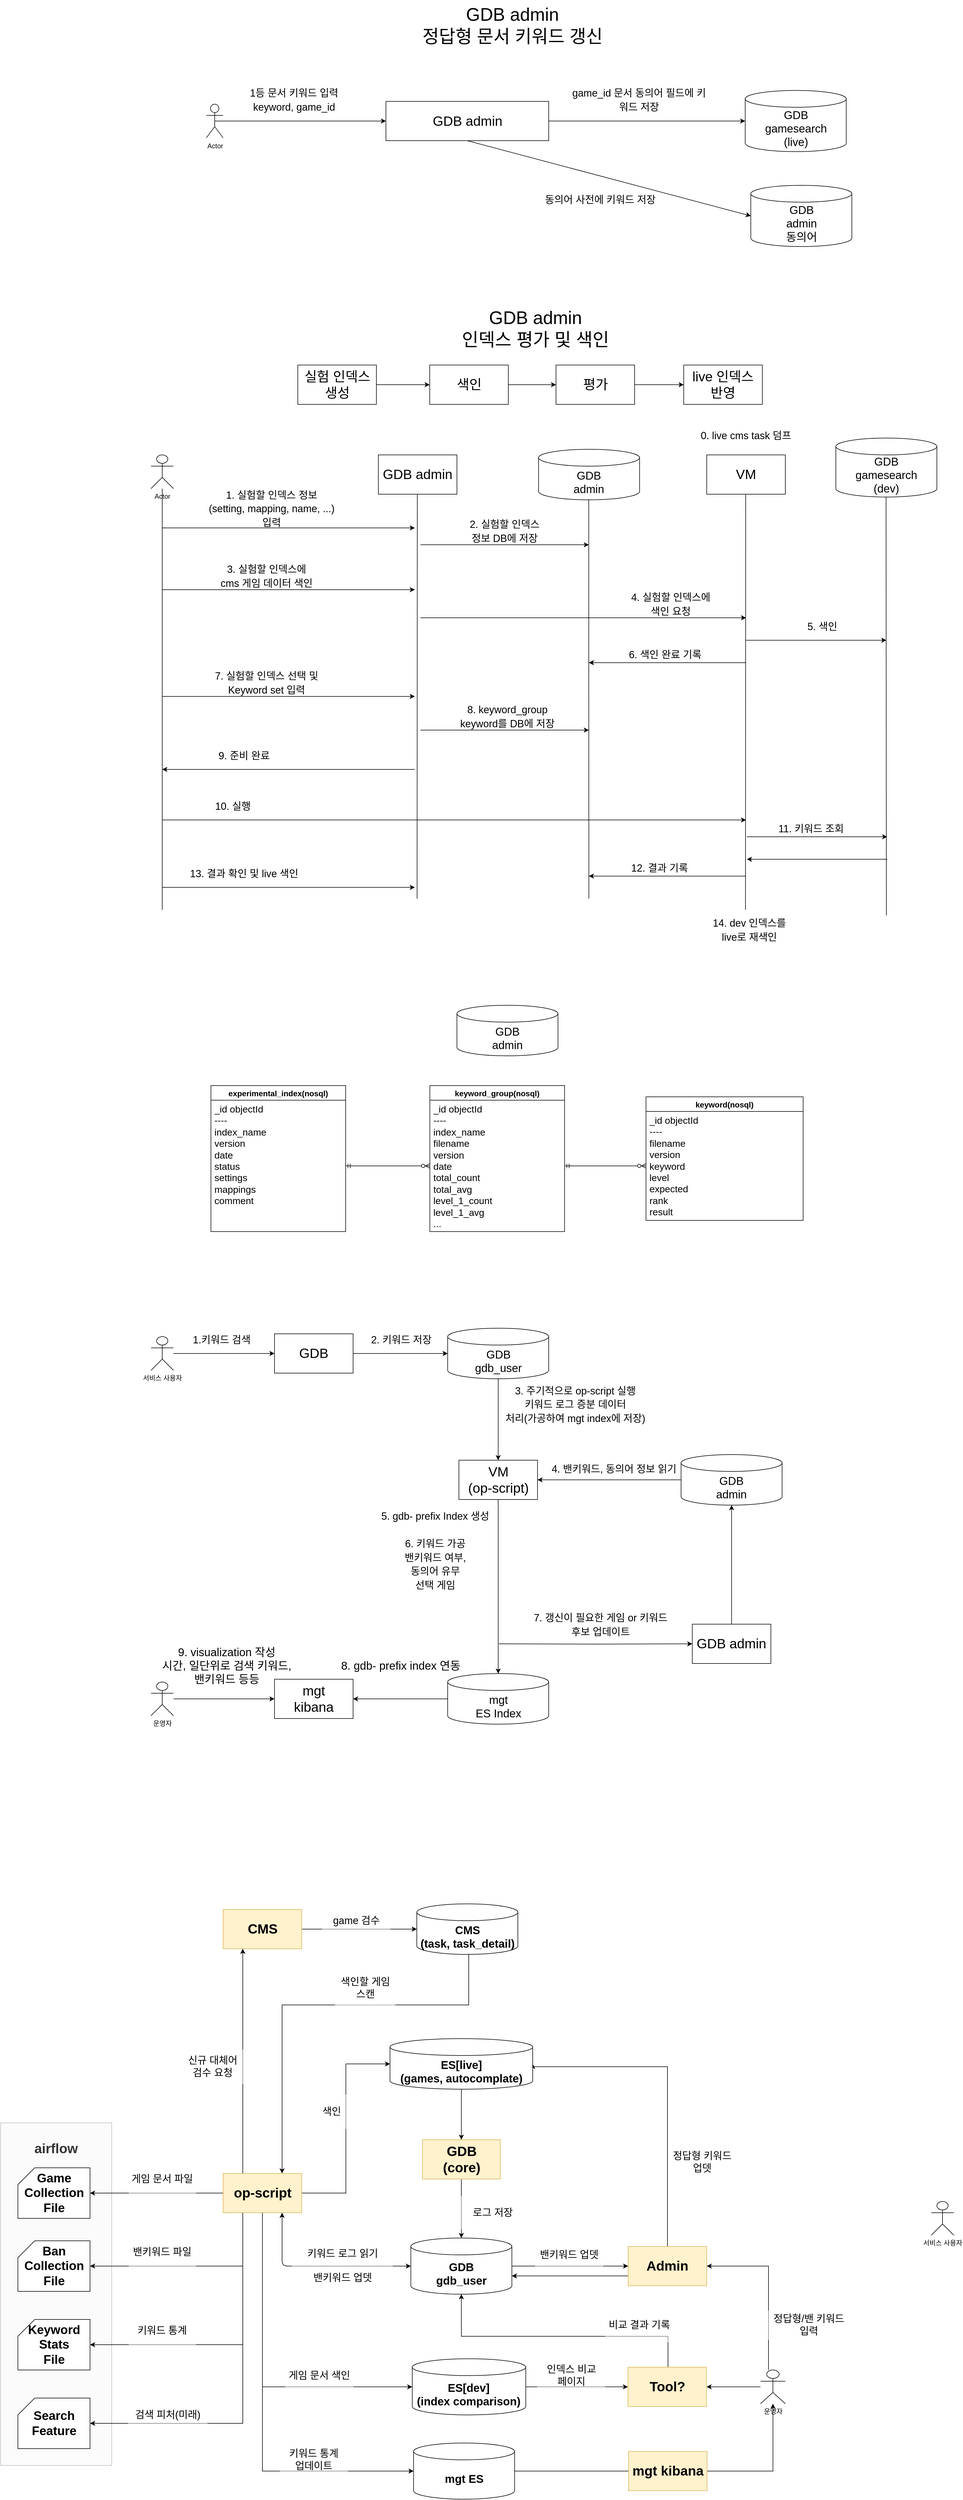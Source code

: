 <mxfile version="21.2.9" type="github">
  <diagram name="페이지-1" id="wMU4Spr5B8NG2VynbrcT">
    <mxGraphModel dx="7838" dy="-63" grid="1" gridSize="10" guides="1" tooltips="1" connect="1" arrows="1" fold="1" page="1" pageScale="1" pageWidth="827" pageHeight="1169" math="0" shadow="0">
      <root>
        <mxCell id="0" />
        <mxCell id="1" parent="0" />
        <mxCell id="NhqdgFwvO9RX2dPejDJj-90" value="airflow&lt;br&gt;&lt;br&gt;&lt;br&gt;&lt;br&gt;&lt;br&gt;&lt;br&gt;&lt;br&gt;&lt;br&gt;&lt;br&gt;&lt;br&gt;&lt;br&gt;&lt;br&gt;&lt;br&gt;&lt;br&gt;&lt;br&gt;&lt;br&gt;&lt;br&gt;&lt;br&gt;&lt;br&gt;" style="rounded=0;whiteSpace=wrap;html=1;fontSize=24;fillColor=#f5f5f5;strokeColor=#666666;fontStyle=1;fontColor=#333333;opacity=40;" vertex="1" parent="1">
          <mxGeometry x="-5087.88" y="4980" width="197.88" height="610" as="geometry" />
        </mxCell>
        <mxCell id="kOj9zgRLDcuydEbsRaON-1" value="&lt;span style=&quot;font-size: 32px;&quot;&gt;GDB admin&lt;br&gt;정답형 문서 키워드 갱신&lt;br&gt;&lt;/span&gt;" style="text;html=1;strokeColor=none;fillColor=none;align=center;verticalAlign=middle;whiteSpace=wrap;rounded=0;" parent="1" vertex="1">
          <mxGeometry x="-4431.5" y="1200" width="510" height="90" as="geometry" />
        </mxCell>
        <mxCell id="kOj9zgRLDcuydEbsRaON-2" value="keyword_group(nosql)" style="swimlane;fontStyle=1;childLayout=stackLayout;horizontal=1;startSize=26;horizontalStack=0;resizeParent=1;resizeParentMax=0;resizeLast=0;collapsible=1;marginBottom=0;align=center;fontSize=14;" parent="1" vertex="1">
          <mxGeometry x="-4323.25" y="3133" width="240" height="260" as="geometry" />
        </mxCell>
        <mxCell id="kOj9zgRLDcuydEbsRaON-3" value="&lt;div&gt;_id objectId&lt;/div&gt;&lt;div&gt;----&lt;/div&gt;&lt;div&gt;index_name&lt;/div&gt;&lt;div&gt;filename&lt;/div&gt;&lt;div&gt;version&lt;/div&gt;&lt;div&gt;date&lt;/div&gt;&lt;div&gt;total_count&lt;/div&gt;&lt;div&gt;total_avg&lt;/div&gt;&lt;div&gt;level_1_count&lt;/div&gt;&lt;div&gt;&lt;span style=&quot;background-color: initial;&quot;&gt;level_1_avg&lt;/span&gt;&lt;/div&gt;&lt;div&gt;&lt;span style=&quot;background-color: initial;&quot;&gt;...&lt;/span&gt;&lt;/div&gt;" style="text;strokeColor=none;fillColor=none;spacingLeft=4;spacingRight=4;overflow=hidden;rotatable=0;points=[[0,0.5],[1,0.5]];portConstraint=eastwest;fontSize=17;whiteSpace=wrap;html=1;verticalAlign=top;spacingTop=0;horizontal=1;" parent="kOj9zgRLDcuydEbsRaON-2" vertex="1">
          <mxGeometry y="26" width="240" height="234" as="geometry" />
        </mxCell>
        <mxCell id="kOj9zgRLDcuydEbsRaON-4" value="keyword(nosql)" style="swimlane;fontStyle=1;childLayout=stackLayout;horizontal=1;startSize=26;horizontalStack=0;resizeParent=1;resizeParentMax=0;resizeLast=0;collapsible=1;marginBottom=0;align=center;fontSize=14;" parent="1" vertex="1">
          <mxGeometry x="-3938.25" y="3153" width="280" height="220" as="geometry" />
        </mxCell>
        <mxCell id="kOj9zgRLDcuydEbsRaON-5" value="_id objectId&lt;br&gt;----&lt;br&gt;filename&lt;br&gt;version&lt;br&gt;keyword&lt;br&gt;level&lt;br&gt;expected&lt;br&gt;rank&lt;br&gt;result" style="text;strokeColor=none;fillColor=none;spacingLeft=4;spacingRight=4;overflow=hidden;rotatable=0;points=[[0,0.5],[1,0.5]];portConstraint=eastwest;fontSize=17;whiteSpace=wrap;html=1;verticalAlign=top;spacingTop=0;horizontal=1;" parent="kOj9zgRLDcuydEbsRaON-4" vertex="1">
          <mxGeometry y="26" width="280" height="194" as="geometry" />
        </mxCell>
        <mxCell id="kOj9zgRLDcuydEbsRaON-16" value="Actor" style="shape=umlActor;verticalLabelPosition=bottom;verticalAlign=top;html=1;outlineConnect=0;" parent="1" vertex="1">
          <mxGeometry x="-4721.5" y="1385.5" width="30" height="60" as="geometry" />
        </mxCell>
        <mxCell id="kOj9zgRLDcuydEbsRaON-17" value="GDB admin" style="rounded=0;whiteSpace=wrap;html=1;fontSize=24;" parent="1" vertex="1">
          <mxGeometry x="-4401.5" y="1380.5" width="290" height="70" as="geometry" />
        </mxCell>
        <mxCell id="kOj9zgRLDcuydEbsRaON-18" value="" style="endArrow=classic;html=1;rounded=0;exitX=0.5;exitY=0.5;exitDx=0;exitDy=0;exitPerimeter=0;entryX=0;entryY=0.5;entryDx=0;entryDy=0;" parent="1" source="kOj9zgRLDcuydEbsRaON-16" target="kOj9zgRLDcuydEbsRaON-17" edge="1">
          <mxGeometry width="50" height="50" relative="1" as="geometry">
            <mxPoint x="-4101.5" y="1621.5" as="sourcePoint" />
            <mxPoint x="-4051.5" y="1571.5" as="targetPoint" />
          </mxGeometry>
        </mxCell>
        <mxCell id="kOj9zgRLDcuydEbsRaON-19" value="&lt;font style=&quot;font-size: 18px;&quot;&gt;1등 문서 키워드 입력&lt;br&gt;keyword, game_id&lt;/font&gt;" style="text;html=1;strokeColor=none;fillColor=none;align=center;verticalAlign=middle;whiteSpace=wrap;rounded=0;fontSize=20;" parent="1" vertex="1">
          <mxGeometry x="-4681.5" y="1331.5" width="231.5" height="90" as="geometry" />
        </mxCell>
        <mxCell id="kOj9zgRLDcuydEbsRaON-20" value="GDB&lt;br style=&quot;font-size: 20px;&quot;&gt;gamesearch&lt;br&gt;(live)" style="shape=cylinder3;whiteSpace=wrap;html=1;boundedLbl=1;backgroundOutline=1;size=15;fontSize=20;" parent="1" vertex="1">
          <mxGeometry x="-3761.5" y="1361" width="180" height="109" as="geometry" />
        </mxCell>
        <mxCell id="kOj9zgRLDcuydEbsRaON-21" value="GDB admin" style="rounded=0;whiteSpace=wrap;html=1;fontSize=24;" parent="1" vertex="1">
          <mxGeometry x="-4415" y="2010" width="140" height="70" as="geometry" />
        </mxCell>
        <mxCell id="kOj9zgRLDcuydEbsRaON-22" value="" style="endArrow=classic;html=1;rounded=0;exitX=1;exitY=0.5;exitDx=0;exitDy=0;entryX=0;entryY=0.5;entryDx=0;entryDy=0;entryPerimeter=0;" parent="1" source="kOj9zgRLDcuydEbsRaON-17" target="kOj9zgRLDcuydEbsRaON-20" edge="1">
          <mxGeometry width="50" height="50" relative="1" as="geometry">
            <mxPoint x="-4121.5" y="1441.5" as="sourcePoint" />
            <mxPoint x="-4051.5" y="1571.5" as="targetPoint" />
          </mxGeometry>
        </mxCell>
        <mxCell id="kOj9zgRLDcuydEbsRaON-23" value="&lt;span style=&quot;font-size: 18px;&quot;&gt;game_id 문서 동의어 필드에 키워드 저장&lt;br&gt;&lt;/span&gt;" style="text;html=1;strokeColor=none;fillColor=none;align=center;verticalAlign=middle;whiteSpace=wrap;rounded=0;fontSize=20;" parent="1" vertex="1">
          <mxGeometry x="-4070.75" y="1321.5" width="240.75" height="110" as="geometry" />
        </mxCell>
        <mxCell id="kOj9zgRLDcuydEbsRaON-24" value="" style="edgeStyle=entityRelationEdgeStyle;fontSize=12;html=1;endArrow=ERzeroToMany;startArrow=ERmandOne;rounded=0;exitX=1;exitY=0.5;exitDx=0;exitDy=0;" parent="1" source="kOj9zgRLDcuydEbsRaON-3" target="kOj9zgRLDcuydEbsRaON-5" edge="1">
          <mxGeometry width="100" height="100" relative="1" as="geometry">
            <mxPoint x="-4253.25" y="3303" as="sourcePoint" />
            <mxPoint x="-4153.25" y="3203" as="targetPoint" />
          </mxGeometry>
        </mxCell>
        <mxCell id="kOj9zgRLDcuydEbsRaON-25" value="Actor" style="shape=umlActor;verticalLabelPosition=bottom;verticalAlign=top;html=1;outlineConnect=0;" parent="1" vertex="1">
          <mxGeometry x="-4820" y="2010" width="40" height="60" as="geometry" />
        </mxCell>
        <mxCell id="kOj9zgRLDcuydEbsRaON-26" value="experimental_index(nosql)" style="swimlane;fontStyle=1;childLayout=stackLayout;horizontal=1;startSize=26;horizontalStack=0;resizeParent=1;resizeParentMax=0;resizeLast=0;collapsible=1;marginBottom=0;align=center;fontSize=14;" parent="1" vertex="1">
          <mxGeometry x="-4713.25" y="3133" width="240" height="260" as="geometry" />
        </mxCell>
        <mxCell id="kOj9zgRLDcuydEbsRaON-27" value="&lt;div&gt;_id objectId&lt;/div&gt;&lt;div&gt;----&lt;/div&gt;&lt;div&gt;index_name&lt;/div&gt;&lt;div&gt;version&lt;/div&gt;&lt;div&gt;date&lt;/div&gt;&lt;div&gt;status&lt;/div&gt;&lt;div&gt;settings&lt;/div&gt;&lt;div&gt;mappings&lt;/div&gt;&lt;div&gt;comment&lt;/div&gt;" style="text;strokeColor=none;fillColor=none;spacingLeft=4;spacingRight=4;overflow=hidden;rotatable=0;points=[[0,0.5],[1,0.5]];portConstraint=eastwest;fontSize=17;whiteSpace=wrap;html=1;verticalAlign=top;spacingTop=0;horizontal=1;" parent="kOj9zgRLDcuydEbsRaON-26" vertex="1">
          <mxGeometry y="26" width="240" height="234" as="geometry" />
        </mxCell>
        <mxCell id="kOj9zgRLDcuydEbsRaON-28" value="" style="edgeStyle=entityRelationEdgeStyle;fontSize=12;html=1;endArrow=ERzeroToMany;startArrow=ERmandOne;rounded=0;entryX=0;entryY=0.5;entryDx=0;entryDy=0;" parent="1" source="kOj9zgRLDcuydEbsRaON-27" target="kOj9zgRLDcuydEbsRaON-3" edge="1">
          <mxGeometry width="100" height="100" relative="1" as="geometry">
            <mxPoint x="-4073.25" y="3286" as="sourcePoint" />
            <mxPoint x="-3928.25" y="3286" as="targetPoint" />
          </mxGeometry>
        </mxCell>
        <mxCell id="kOj9zgRLDcuydEbsRaON-29" value="GDB&lt;br style=&quot;font-size: 20px;&quot;&gt;admin" style="shape=cylinder3;whiteSpace=wrap;html=1;boundedLbl=1;backgroundOutline=1;size=15;fontSize=20;" parent="1" vertex="1">
          <mxGeometry x="-4129.63" y="2000" width="180" height="90" as="geometry" />
        </mxCell>
        <mxCell id="kOj9zgRLDcuydEbsRaON-30" value="" style="endArrow=none;html=1;rounded=0;" parent="1" target="kOj9zgRLDcuydEbsRaON-25" edge="1">
          <mxGeometry width="50" height="50" relative="1" as="geometry">
            <mxPoint x="-4800" y="2820" as="sourcePoint" />
            <mxPoint x="-4670" y="2270" as="targetPoint" />
          </mxGeometry>
        </mxCell>
        <mxCell id="kOj9zgRLDcuydEbsRaON-31" value="" style="endArrow=none;html=1;rounded=0;" parent="1" edge="1">
          <mxGeometry width="50" height="50" relative="1" as="geometry">
            <mxPoint x="-4346" y="2800" as="sourcePoint" />
            <mxPoint x="-4345.59" y="2080" as="targetPoint" />
          </mxGeometry>
        </mxCell>
        <mxCell id="kOj9zgRLDcuydEbsRaON-32" value="" style="endArrow=classic;html=1;rounded=0;" parent="1" edge="1">
          <mxGeometry width="50" height="50" relative="1" as="geometry">
            <mxPoint x="-4800" y="2140" as="sourcePoint" />
            <mxPoint x="-4350" y="2140" as="targetPoint" />
          </mxGeometry>
        </mxCell>
        <mxCell id="kOj9zgRLDcuydEbsRaON-33" value="&lt;span style=&quot;font-size: 18px;&quot;&gt;1. 실험할 인덱스 정보&lt;br&gt;(setting, mapping, name, ...)&lt;br&gt;입력&lt;br&gt;&lt;/span&gt;" style="text;html=1;strokeColor=none;fillColor=none;align=center;verticalAlign=middle;whiteSpace=wrap;rounded=0;fontSize=20;" parent="1" vertex="1">
          <mxGeometry x="-4721.5" y="2060" width="231.5" height="90" as="geometry" />
        </mxCell>
        <mxCell id="kOj9zgRLDcuydEbsRaON-34" value="" style="endArrow=classic;html=1;rounded=0;" parent="1" edge="1">
          <mxGeometry width="50" height="50" relative="1" as="geometry">
            <mxPoint x="-4340" y="2170" as="sourcePoint" />
            <mxPoint x="-4040" y="2170" as="targetPoint" />
          </mxGeometry>
        </mxCell>
        <mxCell id="kOj9zgRLDcuydEbsRaON-35" value="" style="endArrow=none;html=1;rounded=0;" parent="1" edge="1">
          <mxGeometry width="50" height="50" relative="1" as="geometry">
            <mxPoint x="-4040" y="2800" as="sourcePoint" />
            <mxPoint x="-4040.22" y="2090" as="targetPoint" />
          </mxGeometry>
        </mxCell>
        <mxCell id="kOj9zgRLDcuydEbsRaON-36" value="&lt;span style=&quot;font-size: 18px;&quot;&gt;2. 실험할 인덱스&lt;br&gt;정보 DB에 저장&lt;/span&gt;" style="text;html=1;strokeColor=none;fillColor=none;align=center;verticalAlign=middle;whiteSpace=wrap;rounded=0;fontSize=20;" parent="1" vertex="1">
          <mxGeometry x="-4305.75" y="2100" width="231.5" height="90" as="geometry" />
        </mxCell>
        <mxCell id="kOj9zgRLDcuydEbsRaON-37" value="" style="endArrow=classic;html=1;rounded=0;" parent="1" edge="1">
          <mxGeometry width="50" height="50" relative="1" as="geometry">
            <mxPoint x="-4800" y="2250" as="sourcePoint" />
            <mxPoint x="-4350" y="2250" as="targetPoint" />
          </mxGeometry>
        </mxCell>
        <mxCell id="kOj9zgRLDcuydEbsRaON-38" value="&lt;span style=&quot;font-size: 18px;&quot;&gt;3. 실험할 인덱스에 &lt;br&gt;cms 게임 데이터 색인&lt;br&gt;&lt;/span&gt;" style="text;html=1;strokeColor=none;fillColor=none;align=center;verticalAlign=middle;whiteSpace=wrap;rounded=0;fontSize=20;" parent="1" vertex="1">
          <mxGeometry x="-4730" y="2180" width="231.5" height="90" as="geometry" />
        </mxCell>
        <mxCell id="kOj9zgRLDcuydEbsRaON-39" value="" style="endArrow=classic;html=1;rounded=0;" parent="1" edge="1">
          <mxGeometry width="50" height="50" relative="1" as="geometry">
            <mxPoint x="-4340" y="2300" as="sourcePoint" />
            <mxPoint x="-3760" y="2300" as="targetPoint" />
          </mxGeometry>
        </mxCell>
        <mxCell id="kOj9zgRLDcuydEbsRaON-41" value="VM" style="rounded=0;whiteSpace=wrap;html=1;fontSize=24;" parent="1" vertex="1">
          <mxGeometry x="-3830" y="2010" width="140" height="70" as="geometry" />
        </mxCell>
        <mxCell id="kOj9zgRLDcuydEbsRaON-42" value="" style="endArrow=none;html=1;rounded=0;" parent="1" edge="1">
          <mxGeometry width="50" height="50" relative="1" as="geometry">
            <mxPoint x="-3761" y="2820" as="sourcePoint" />
            <mxPoint x="-3760.59" y="2080" as="targetPoint" />
          </mxGeometry>
        </mxCell>
        <mxCell id="kOj9zgRLDcuydEbsRaON-43" value="&lt;span style=&quot;font-size: 18px;&quot;&gt;4. 실험할 인덱스에 &lt;br&gt;색인 요청&lt;/span&gt;" style="text;html=1;strokeColor=none;fillColor=none;align=center;verticalAlign=middle;whiteSpace=wrap;rounded=0;fontSize=20;" parent="1" vertex="1">
          <mxGeometry x="-4010" y="2230" width="231.5" height="90" as="geometry" />
        </mxCell>
        <mxCell id="kOj9zgRLDcuydEbsRaON-44" value="" style="endArrow=classic;html=1;rounded=0;" parent="1" edge="1">
          <mxGeometry width="50" height="50" relative="1" as="geometry">
            <mxPoint x="-3760" y="2380" as="sourcePoint" />
            <mxPoint x="-4040" y="2380" as="targetPoint" />
          </mxGeometry>
        </mxCell>
        <mxCell id="kOj9zgRLDcuydEbsRaON-45" value="GDB&lt;br&gt;gamesearch&lt;br&gt;(dev)" style="shape=cylinder3;whiteSpace=wrap;html=1;boundedLbl=1;backgroundOutline=1;size=15;fontSize=20;" parent="1" vertex="1">
          <mxGeometry x="-3600" y="1980" width="180" height="105" as="geometry" />
        </mxCell>
        <mxCell id="kOj9zgRLDcuydEbsRaON-46" value="" style="endArrow=classic;html=1;rounded=0;" parent="1" edge="1">
          <mxGeometry width="50" height="50" relative="1" as="geometry">
            <mxPoint x="-3760" y="2340" as="sourcePoint" />
            <mxPoint x="-3510" y="2340" as="targetPoint" />
          </mxGeometry>
        </mxCell>
        <mxCell id="kOj9zgRLDcuydEbsRaON-47" value="" style="endArrow=none;html=1;rounded=0;" parent="1" edge="1">
          <mxGeometry width="50" height="50" relative="1" as="geometry">
            <mxPoint x="-3510" y="2830" as="sourcePoint" />
            <mxPoint x="-3510.59" y="2085" as="targetPoint" />
          </mxGeometry>
        </mxCell>
        <mxCell id="kOj9zgRLDcuydEbsRaON-48" value="&lt;span style=&quot;font-size: 18px;&quot;&gt;5. 색인&lt;/span&gt;" style="text;html=1;strokeColor=none;fillColor=none;align=center;verticalAlign=middle;whiteSpace=wrap;rounded=0;fontSize=20;" parent="1" vertex="1">
          <mxGeometry x="-3740" y="2270" width="231.5" height="90" as="geometry" />
        </mxCell>
        <mxCell id="kOj9zgRLDcuydEbsRaON-49" value="&lt;span style=&quot;font-size: 18px;&quot;&gt;6. 색인 완료 기록&lt;/span&gt;" style="text;html=1;strokeColor=none;fillColor=none;align=center;verticalAlign=middle;whiteSpace=wrap;rounded=0;fontSize=20;" parent="1" vertex="1">
          <mxGeometry x="-4020" y="2320" width="231.5" height="90" as="geometry" />
        </mxCell>
        <mxCell id="kOj9zgRLDcuydEbsRaON-50" value="" style="endArrow=classic;html=1;rounded=0;" parent="1" edge="1">
          <mxGeometry width="50" height="50" relative="1" as="geometry">
            <mxPoint x="-4800" y="2440" as="sourcePoint" />
            <mxPoint x="-4350" y="2440" as="targetPoint" />
          </mxGeometry>
        </mxCell>
        <mxCell id="kOj9zgRLDcuydEbsRaON-51" value="&lt;span style=&quot;font-size: 18px;&quot;&gt;7. 실험할 인덱스 선택 및 Keyword set 입력&lt;br&gt;&lt;/span&gt;" style="text;html=1;strokeColor=none;fillColor=none;align=center;verticalAlign=middle;whiteSpace=wrap;rounded=0;fontSize=20;" parent="1" vertex="1">
          <mxGeometry x="-4730" y="2370" width="231.5" height="90" as="geometry" />
        </mxCell>
        <mxCell id="kOj9zgRLDcuydEbsRaON-52" value="" style="endArrow=classic;html=1;rounded=0;" parent="1" edge="1">
          <mxGeometry width="50" height="50" relative="1" as="geometry">
            <mxPoint x="-4340" y="2500" as="sourcePoint" />
            <mxPoint x="-4040" y="2500" as="targetPoint" />
          </mxGeometry>
        </mxCell>
        <mxCell id="kOj9zgRLDcuydEbsRaON-53" value="&lt;span style=&quot;font-size: 18px;&quot;&gt;8. keyword_group&lt;br&gt;keyword를 DB에 저장&lt;br&gt;&lt;/span&gt;" style="text;html=1;strokeColor=none;fillColor=none;align=center;verticalAlign=middle;whiteSpace=wrap;rounded=0;fontSize=20;" parent="1" vertex="1">
          <mxGeometry x="-4301.5" y="2430" width="231.5" height="90" as="geometry" />
        </mxCell>
        <mxCell id="kOj9zgRLDcuydEbsRaON-54" value="" style="endArrow=classic;html=1;rounded=0;" parent="1" edge="1">
          <mxGeometry width="50" height="50" relative="1" as="geometry">
            <mxPoint x="-4350" y="2570" as="sourcePoint" />
            <mxPoint x="-4800" y="2570" as="targetPoint" />
          </mxGeometry>
        </mxCell>
        <mxCell id="kOj9zgRLDcuydEbsRaON-55" value="&lt;span style=&quot;font-size: 18px;&quot;&gt;9. 준비 완료&lt;br&gt;&lt;/span&gt;" style="text;html=1;strokeColor=none;fillColor=none;align=center;verticalAlign=middle;whiteSpace=wrap;rounded=0;fontSize=20;" parent="1" vertex="1">
          <mxGeometry x="-4770" y="2500" width="231.5" height="90" as="geometry" />
        </mxCell>
        <mxCell id="kOj9zgRLDcuydEbsRaON-56" value="" style="endArrow=classic;html=1;rounded=0;" parent="1" edge="1">
          <mxGeometry width="50" height="50" relative="1" as="geometry">
            <mxPoint x="-4800" y="2660" as="sourcePoint" />
            <mxPoint x="-3760" y="2660" as="targetPoint" />
          </mxGeometry>
        </mxCell>
        <mxCell id="kOj9zgRLDcuydEbsRaON-57" value="&lt;span style=&quot;font-size: 18px;&quot;&gt;10. 실행&lt;br&gt;&lt;/span&gt;" style="text;html=1;strokeColor=none;fillColor=none;align=center;verticalAlign=middle;whiteSpace=wrap;rounded=0;fontSize=20;" parent="1" vertex="1">
          <mxGeometry x="-4790" y="2590" width="231.5" height="90" as="geometry" />
        </mxCell>
        <mxCell id="kOj9zgRLDcuydEbsRaON-58" value="" style="endArrow=classic;html=1;rounded=0;" parent="1" edge="1">
          <mxGeometry width="50" height="50" relative="1" as="geometry">
            <mxPoint x="-3758.5" y="2690" as="sourcePoint" />
            <mxPoint x="-3508.5" y="2690" as="targetPoint" />
          </mxGeometry>
        </mxCell>
        <mxCell id="kOj9zgRLDcuydEbsRaON-59" value="" style="endArrow=classic;html=1;rounded=0;" parent="1" edge="1">
          <mxGeometry width="50" height="50" relative="1" as="geometry">
            <mxPoint x="-3508.5" y="2730" as="sourcePoint" />
            <mxPoint x="-3758.5" y="2730" as="targetPoint" />
          </mxGeometry>
        </mxCell>
        <mxCell id="kOj9zgRLDcuydEbsRaON-60" value="" style="endArrow=classic;html=1;rounded=0;" parent="1" edge="1">
          <mxGeometry width="50" height="50" relative="1" as="geometry">
            <mxPoint x="-3760" y="2760" as="sourcePoint" />
            <mxPoint x="-4040" y="2760" as="targetPoint" />
          </mxGeometry>
        </mxCell>
        <mxCell id="kOj9zgRLDcuydEbsRaON-61" value="&lt;span style=&quot;font-size: 18px;&quot;&gt;12. 결과 기록&lt;/span&gt;" style="text;html=1;strokeColor=none;fillColor=none;align=center;verticalAlign=middle;whiteSpace=wrap;rounded=0;fontSize=20;" parent="1" vertex="1">
          <mxGeometry x="-4030" y="2700" width="231.5" height="90" as="geometry" />
        </mxCell>
        <mxCell id="kOj9zgRLDcuydEbsRaON-62" value="&lt;span style=&quot;font-size: 18px;&quot;&gt;11. 키워드 조회&lt;/span&gt;" style="text;html=1;strokeColor=none;fillColor=none;align=center;verticalAlign=middle;whiteSpace=wrap;rounded=0;fontSize=20;" parent="1" vertex="1">
          <mxGeometry x="-3760" y="2630" width="231.5" height="90" as="geometry" />
        </mxCell>
        <mxCell id="kOj9zgRLDcuydEbsRaON-63" value="" style="endArrow=classic;html=1;rounded=0;" parent="1" edge="1">
          <mxGeometry width="50" height="50" relative="1" as="geometry">
            <mxPoint x="-4800" y="2780" as="sourcePoint" />
            <mxPoint x="-4350" y="2780" as="targetPoint" />
          </mxGeometry>
        </mxCell>
        <mxCell id="kOj9zgRLDcuydEbsRaON-64" value="&lt;span style=&quot;font-size: 18px;&quot;&gt;13. 결과 확인 및 live 색인&lt;br&gt;&lt;/span&gt;" style="text;html=1;strokeColor=none;fillColor=none;align=center;verticalAlign=middle;whiteSpace=wrap;rounded=0;fontSize=20;" parent="1" vertex="1">
          <mxGeometry x="-4770" y="2710" width="231.5" height="90" as="geometry" />
        </mxCell>
        <mxCell id="kOj9zgRLDcuydEbsRaON-65" value="&lt;span style=&quot;font-size: 18px;&quot;&gt;0. live cms task 덤프&lt;br&gt;&lt;/span&gt;" style="text;html=1;strokeColor=none;fillColor=none;align=center;verticalAlign=middle;whiteSpace=wrap;rounded=0;fontSize=20;" parent="1" vertex="1">
          <mxGeometry x="-3875.75" y="1930" width="231.5" height="90" as="geometry" />
        </mxCell>
        <mxCell id="kOj9zgRLDcuydEbsRaON-66" value="&lt;span style=&quot;font-size: 18px;&quot;&gt;14. dev 인덱스를 &lt;br&gt;live로 재색인&lt;br&gt;&lt;/span&gt;" style="text;html=1;strokeColor=none;fillColor=none;align=center;verticalAlign=middle;whiteSpace=wrap;rounded=0;fontSize=20;" parent="1" vertex="1">
          <mxGeometry x="-3870" y="2810" width="231.5" height="90" as="geometry" />
        </mxCell>
        <mxCell id="xoKeOdRZfIXwxLfYwCdb-1" value="&lt;span style=&quot;font-size: 32px;&quot;&gt;GDB admin&lt;br&gt;인덱스 평가 및 색인&lt;br&gt;&lt;/span&gt;" style="text;html=1;strokeColor=none;fillColor=none;align=center;verticalAlign=middle;whiteSpace=wrap;rounded=0;" parent="1" vertex="1">
          <mxGeometry x="-4390.0" y="1740" width="510" height="90" as="geometry" />
        </mxCell>
        <mxCell id="xoKeOdRZfIXwxLfYwCdb-3" value="GDB&lt;br style=&quot;font-size: 20px;&quot;&gt;admin" style="shape=cylinder3;whiteSpace=wrap;html=1;boundedLbl=1;backgroundOutline=1;size=15;fontSize=20;" parent="1" vertex="1">
          <mxGeometry x="-4275" y="2990" width="180" height="90" as="geometry" />
        </mxCell>
        <mxCell id="xoKeOdRZfIXwxLfYwCdb-4" value="실험 인덱스 생성" style="rounded=0;whiteSpace=wrap;html=1;fontSize=24;" parent="1" vertex="1">
          <mxGeometry x="-4558.5" y="1850" width="140" height="70" as="geometry" />
        </mxCell>
        <mxCell id="xoKeOdRZfIXwxLfYwCdb-5" value="색인" style="rounded=0;whiteSpace=wrap;html=1;fontSize=24;" parent="1" vertex="1">
          <mxGeometry x="-4323.5" y="1850" width="140" height="70" as="geometry" />
        </mxCell>
        <mxCell id="xoKeOdRZfIXwxLfYwCdb-6" value="평가" style="rounded=0;whiteSpace=wrap;html=1;fontSize=24;" parent="1" vertex="1">
          <mxGeometry x="-4098.5" y="1850" width="140" height="70" as="geometry" />
        </mxCell>
        <mxCell id="xoKeOdRZfIXwxLfYwCdb-7" value="live 인덱스&lt;br&gt;반영" style="rounded=0;whiteSpace=wrap;html=1;fontSize=24;" parent="1" vertex="1">
          <mxGeometry x="-3871" y="1850" width="140" height="70" as="geometry" />
        </mxCell>
        <mxCell id="xoKeOdRZfIXwxLfYwCdb-9" value="" style="endArrow=classic;html=1;rounded=0;exitX=1;exitY=0.5;exitDx=0;exitDy=0;entryX=0;entryY=0.5;entryDx=0;entryDy=0;" parent="1" source="xoKeOdRZfIXwxLfYwCdb-4" target="xoKeOdRZfIXwxLfYwCdb-5" edge="1">
          <mxGeometry width="50" height="50" relative="1" as="geometry">
            <mxPoint x="-4108.5" y="1700" as="sourcePoint" />
            <mxPoint x="-4058.5" y="1650" as="targetPoint" />
          </mxGeometry>
        </mxCell>
        <mxCell id="xoKeOdRZfIXwxLfYwCdb-10" value="" style="endArrow=classic;html=1;rounded=0;exitX=1;exitY=0.5;exitDx=0;exitDy=0;entryX=0;entryY=0.5;entryDx=0;entryDy=0;" parent="1" source="xoKeOdRZfIXwxLfYwCdb-5" target="xoKeOdRZfIXwxLfYwCdb-6" edge="1">
          <mxGeometry width="50" height="50" relative="1" as="geometry">
            <mxPoint x="-4408.5" y="1895" as="sourcePoint" />
            <mxPoint x="-4313.5" y="1895" as="targetPoint" />
          </mxGeometry>
        </mxCell>
        <mxCell id="xoKeOdRZfIXwxLfYwCdb-13" value="" style="endArrow=classic;html=1;rounded=0;exitX=1;exitY=0.5;exitDx=0;exitDy=0;entryX=0;entryY=0.5;entryDx=0;entryDy=0;" parent="1" source="xoKeOdRZfIXwxLfYwCdb-6" target="xoKeOdRZfIXwxLfYwCdb-7" edge="1">
          <mxGeometry width="50" height="50" relative="1" as="geometry">
            <mxPoint x="-4163.5" y="1905" as="sourcePoint" />
            <mxPoint x="-4078.5" y="1905" as="targetPoint" />
          </mxGeometry>
        </mxCell>
        <mxCell id="xoKeOdRZfIXwxLfYwCdb-14" value="GDB&lt;br&gt;admin&lt;br&gt;동의어" style="shape=cylinder3;whiteSpace=wrap;html=1;boundedLbl=1;backgroundOutline=1;size=15;fontSize=20;" parent="1" vertex="1">
          <mxGeometry x="-3751.5" y="1530" width="180" height="109" as="geometry" />
        </mxCell>
        <mxCell id="xoKeOdRZfIXwxLfYwCdb-17" value="" style="endArrow=classic;html=1;rounded=0;exitX=0.5;exitY=1;exitDx=0;exitDy=0;entryX=0;entryY=0.5;entryDx=0;entryDy=0;entryPerimeter=0;" parent="1" source="kOj9zgRLDcuydEbsRaON-17" target="xoKeOdRZfIXwxLfYwCdb-14" edge="1">
          <mxGeometry width="50" height="50" relative="1" as="geometry">
            <mxPoint x="-4270" y="1570" as="sourcePoint" />
            <mxPoint x="-4220" y="1520" as="targetPoint" />
          </mxGeometry>
        </mxCell>
        <mxCell id="xoKeOdRZfIXwxLfYwCdb-18" value="&lt;span style=&quot;font-size: 18px;&quot;&gt;동의어 사전에 키워드 저장&lt;br&gt;&lt;/span&gt;" style="text;html=1;strokeColor=none;fillColor=none;align=center;verticalAlign=middle;whiteSpace=wrap;rounded=0;fontSize=20;" parent="1" vertex="1">
          <mxGeometry x="-4140" y="1500" width="240.75" height="110" as="geometry" />
        </mxCell>
        <mxCell id="xoKeOdRZfIXwxLfYwCdb-24" value="" style="edgeStyle=orthogonalEdgeStyle;rounded=0;orthogonalLoop=1;jettySize=auto;html=1;entryX=0;entryY=0.5;entryDx=0;entryDy=0;" parent="1" source="xoKeOdRZfIXwxLfYwCdb-19" target="xoKeOdRZfIXwxLfYwCdb-20" edge="1">
          <mxGeometry relative="1" as="geometry">
            <mxPoint x="-4720" y="3610" as="targetPoint" />
          </mxGeometry>
        </mxCell>
        <mxCell id="xoKeOdRZfIXwxLfYwCdb-19" value="서비스 사용자" style="shape=umlActor;verticalLabelPosition=bottom;verticalAlign=top;html=1;outlineConnect=0;" parent="1" vertex="1">
          <mxGeometry x="-4820" y="3580" width="40" height="60" as="geometry" />
        </mxCell>
        <mxCell id="xoKeOdRZfIXwxLfYwCdb-27" value="" style="edgeStyle=orthogonalEdgeStyle;rounded=0;orthogonalLoop=1;jettySize=auto;html=1;entryX=0;entryY=0.5;entryDx=0;entryDy=0;entryPerimeter=0;" parent="1" source="xoKeOdRZfIXwxLfYwCdb-20" target="xoKeOdRZfIXwxLfYwCdb-25" edge="1">
          <mxGeometry relative="1" as="geometry">
            <mxPoint x="-4385.75" y="3610" as="targetPoint" />
          </mxGeometry>
        </mxCell>
        <mxCell id="xoKeOdRZfIXwxLfYwCdb-20" value="GDB" style="rounded=0;whiteSpace=wrap;html=1;fontSize=24;" parent="1" vertex="1">
          <mxGeometry x="-4600" y="3575" width="140" height="70" as="geometry" />
        </mxCell>
        <mxCell id="xoKeOdRZfIXwxLfYwCdb-29" style="edgeStyle=orthogonalEdgeStyle;rounded=0;orthogonalLoop=1;jettySize=auto;html=1;exitX=0.5;exitY=1;exitDx=0;exitDy=0;exitPerimeter=0;" parent="1" source="xoKeOdRZfIXwxLfYwCdb-25" target="xoKeOdRZfIXwxLfYwCdb-28" edge="1">
          <mxGeometry relative="1" as="geometry" />
        </mxCell>
        <mxCell id="xoKeOdRZfIXwxLfYwCdb-25" value="GDB&lt;br style=&quot;font-size: 20px;&quot;&gt;gdb_user" style="shape=cylinder3;whiteSpace=wrap;html=1;boundedLbl=1;backgroundOutline=1;size=15;fontSize=20;" parent="1" vertex="1">
          <mxGeometry x="-4291.5" y="3565" width="180" height="90" as="geometry" />
        </mxCell>
        <mxCell id="xoKeOdRZfIXwxLfYwCdb-31" style="edgeStyle=orthogonalEdgeStyle;rounded=0;orthogonalLoop=1;jettySize=auto;html=1;" parent="1" source="xoKeOdRZfIXwxLfYwCdb-28" target="xoKeOdRZfIXwxLfYwCdb-30" edge="1">
          <mxGeometry relative="1" as="geometry">
            <mxPoint x="-4211.5" y="4110" as="sourcePoint" />
          </mxGeometry>
        </mxCell>
        <mxCell id="xoKeOdRZfIXwxLfYwCdb-28" value="VM&lt;br&gt;(op-script)" style="rounded=0;whiteSpace=wrap;html=1;fontSize=24;" parent="1" vertex="1">
          <mxGeometry x="-4271.5" y="3800" width="140" height="70" as="geometry" />
        </mxCell>
        <mxCell id="xoKeOdRZfIXwxLfYwCdb-33" style="edgeStyle=orthogonalEdgeStyle;rounded=0;orthogonalLoop=1;jettySize=auto;html=1;entryX=1;entryY=0.5;entryDx=0;entryDy=0;" parent="1" source="xoKeOdRZfIXwxLfYwCdb-30" target="xoKeOdRZfIXwxLfYwCdb-32" edge="1">
          <mxGeometry relative="1" as="geometry" />
        </mxCell>
        <mxCell id="xoKeOdRZfIXwxLfYwCdb-30" value="mgt&lt;br&gt;ES Index" style="shape=cylinder3;whiteSpace=wrap;html=1;boundedLbl=1;backgroundOutline=1;size=15;fontSize=20;" parent="1" vertex="1">
          <mxGeometry x="-4291.5" y="4180" width="180" height="90" as="geometry" />
        </mxCell>
        <mxCell id="xoKeOdRZfIXwxLfYwCdb-32" value="mgt&lt;br&gt;kibana" style="rounded=0;whiteSpace=wrap;html=1;fontSize=24;" parent="1" vertex="1">
          <mxGeometry x="-4600" y="4190" width="140" height="70" as="geometry" />
        </mxCell>
        <mxCell id="xoKeOdRZfIXwxLfYwCdb-35" style="edgeStyle=orthogonalEdgeStyle;rounded=0;orthogonalLoop=1;jettySize=auto;html=1;entryX=0;entryY=0.5;entryDx=0;entryDy=0;" parent="1" source="xoKeOdRZfIXwxLfYwCdb-34" target="xoKeOdRZfIXwxLfYwCdb-32" edge="1">
          <mxGeometry relative="1" as="geometry" />
        </mxCell>
        <mxCell id="xoKeOdRZfIXwxLfYwCdb-34" value="운영자" style="shape=umlActor;verticalLabelPosition=bottom;verticalAlign=top;html=1;outlineConnect=0;" parent="1" vertex="1">
          <mxGeometry x="-4820" y="4195" width="40" height="60" as="geometry" />
        </mxCell>
        <mxCell id="xoKeOdRZfIXwxLfYwCdb-36" value="&lt;span style=&quot;font-size: 18px;&quot;&gt;1.키워드 검색&lt;br&gt;&lt;/span&gt;" style="text;html=1;strokeColor=none;fillColor=none;align=center;verticalAlign=middle;whiteSpace=wrap;rounded=0;fontSize=20;" parent="1" vertex="1">
          <mxGeometry x="-4810" y="3540" width="231.5" height="90" as="geometry" />
        </mxCell>
        <mxCell id="xoKeOdRZfIXwxLfYwCdb-37" value="&lt;span style=&quot;font-size: 18px;&quot;&gt;2. 키워드 저장&lt;br&gt;&lt;/span&gt;" style="text;html=1;strokeColor=none;fillColor=none;align=center;verticalAlign=middle;whiteSpace=wrap;rounded=0;fontSize=20;" parent="1" vertex="1">
          <mxGeometry x="-4490" y="3540" width="231.5" height="90" as="geometry" />
        </mxCell>
        <mxCell id="xoKeOdRZfIXwxLfYwCdb-38" value="&lt;span style=&quot;font-size: 18px;&quot;&gt;3. 주기적으로 op-script 실행&lt;br&gt;키워드 로그 증분 데이터 &lt;br&gt;처리(가공하여 mgt index에 저장)&lt;br&gt;&lt;/span&gt;" style="text;html=1;strokeColor=none;fillColor=none;align=center;verticalAlign=middle;whiteSpace=wrap;rounded=0;fontSize=20;" parent="1" vertex="1">
          <mxGeometry x="-4229.25" y="3655" width="330" height="90" as="geometry" />
        </mxCell>
        <mxCell id="xoKeOdRZfIXwxLfYwCdb-39" value="&lt;span style=&quot;font-size: 18px;&quot;&gt;5. gdb- prefix Index 생성&lt;br&gt;&lt;br&gt;6. 키워드 가공&lt;br&gt;밴키워드 여부,&lt;br&gt;동의어 유무&lt;br&gt;선택 게임&lt;br&gt;&lt;/span&gt;" style="text;html=1;strokeColor=none;fillColor=none;align=center;verticalAlign=middle;whiteSpace=wrap;rounded=0;fontSize=20;" parent="1" vertex="1">
          <mxGeometry x="-4418.5" y="3860" width="208.5" height="200" as="geometry" />
        </mxCell>
        <mxCell id="xoKeOdRZfIXwxLfYwCdb-40" value="8. gdb- prefix index 연동" style="text;html=1;strokeColor=none;fillColor=none;align=center;verticalAlign=middle;whiteSpace=wrap;rounded=0;fontSize=20;" parent="1" vertex="1">
          <mxGeometry x="-4540" y="4120" width="330" height="90" as="geometry" />
        </mxCell>
        <mxCell id="xoKeOdRZfIXwxLfYwCdb-41" value="9. visualization 작성&lt;br&gt;시간, 일단위로 검색 키워드,&lt;br&gt;밴키워드 등등" style="text;html=1;strokeColor=none;fillColor=none;align=center;verticalAlign=middle;whiteSpace=wrap;rounded=0;fontSize=20;" parent="1" vertex="1">
          <mxGeometry x="-4850" y="4120" width="330" height="90" as="geometry" />
        </mxCell>
        <mxCell id="xoKeOdRZfIXwxLfYwCdb-43" style="edgeStyle=orthogonalEdgeStyle;rounded=0;orthogonalLoop=1;jettySize=auto;html=1;entryX=1;entryY=0.5;entryDx=0;entryDy=0;" parent="1" source="xoKeOdRZfIXwxLfYwCdb-42" target="xoKeOdRZfIXwxLfYwCdb-28" edge="1">
          <mxGeometry relative="1" as="geometry" />
        </mxCell>
        <mxCell id="xoKeOdRZfIXwxLfYwCdb-42" value="GDB&lt;br&gt;admin" style="shape=cylinder3;whiteSpace=wrap;html=1;boundedLbl=1;backgroundOutline=1;size=15;fontSize=20;" parent="1" vertex="1">
          <mxGeometry x="-3875.75" y="3790" width="180" height="90" as="geometry" />
        </mxCell>
        <mxCell id="xoKeOdRZfIXwxLfYwCdb-44" value="&lt;span style=&quot;font-size: 18px;&quot;&gt;4. 밴키워드, 동의어 정보 읽기&lt;br&gt;&lt;/span&gt;" style="text;html=1;strokeColor=none;fillColor=none;align=center;verticalAlign=middle;whiteSpace=wrap;rounded=0;fontSize=20;" parent="1" vertex="1">
          <mxGeometry x="-4160.37" y="3770" width="330" height="90" as="geometry" />
        </mxCell>
        <mxCell id="xoKeOdRZfIXwxLfYwCdb-49" style="edgeStyle=orthogonalEdgeStyle;rounded=0;orthogonalLoop=1;jettySize=auto;html=1;entryX=0.5;entryY=1;entryDx=0;entryDy=0;entryPerimeter=0;" parent="1" source="xoKeOdRZfIXwxLfYwCdb-45" target="xoKeOdRZfIXwxLfYwCdb-42" edge="1">
          <mxGeometry relative="1" as="geometry" />
        </mxCell>
        <mxCell id="xoKeOdRZfIXwxLfYwCdb-45" value="GDB admin" style="rounded=0;whiteSpace=wrap;html=1;fontSize=24;" parent="1" vertex="1">
          <mxGeometry x="-3855.75" y="4092" width="140" height="70" as="geometry" />
        </mxCell>
        <mxCell id="xoKeOdRZfIXwxLfYwCdb-46" style="edgeStyle=orthogonalEdgeStyle;rounded=0;orthogonalLoop=1;jettySize=auto;html=1;entryX=0;entryY=0.5;entryDx=0;entryDy=0;" parent="1" target="xoKeOdRZfIXwxLfYwCdb-45" edge="1">
          <mxGeometry relative="1" as="geometry">
            <mxPoint x="-4200" y="4127" as="sourcePoint" />
            <mxPoint x="-3912.13" y="4126.33" as="targetPoint" />
          </mxGeometry>
        </mxCell>
        <mxCell id="xoKeOdRZfIXwxLfYwCdb-47" value="&lt;span style=&quot;font-size: 18px;&quot;&gt;7. 갱신이 필요한 게임 or 키워드&lt;br&gt;후보 업데이트&lt;br&gt;&lt;/span&gt;" style="text;html=1;strokeColor=none;fillColor=none;align=center;verticalAlign=middle;whiteSpace=wrap;rounded=0;fontSize=20;" parent="1" vertex="1">
          <mxGeometry x="-4160.37" y="4047" width="281.5" height="90" as="geometry" />
        </mxCell>
        <mxCell id="NhqdgFwvO9RX2dPejDJj-60" style="edgeStyle=orthogonalEdgeStyle;rounded=0;orthogonalLoop=1;jettySize=auto;html=1;exitX=1;exitY=0.5;exitDx=0;exitDy=0;entryX=0;entryY=0.5;entryDx=0;entryDy=0;entryPerimeter=0;" edge="1" parent="1" source="NhqdgFwvO9RX2dPejDJj-1" target="NhqdgFwvO9RX2dPejDJj-10">
          <mxGeometry relative="1" as="geometry" />
        </mxCell>
        <mxCell id="NhqdgFwvO9RX2dPejDJj-1" value="CMS" style="rounded=0;whiteSpace=wrap;html=1;fontSize=24;fillColor=#fff2cc;strokeColor=#d6b656;fontStyle=1" vertex="1" parent="1">
          <mxGeometry x="-4691.5" y="4600" width="140" height="70" as="geometry" />
        </mxCell>
        <mxCell id="NhqdgFwvO9RX2dPejDJj-50" style="edgeStyle=orthogonalEdgeStyle;rounded=0;orthogonalLoop=1;jettySize=auto;html=1;exitX=0;exitY=0.75;exitDx=0;exitDy=0;entryX=1;entryY=0;entryDx=0;entryDy=67.5;entryPerimeter=0;" edge="1" parent="1" source="NhqdgFwvO9RX2dPejDJj-2" target="NhqdgFwvO9RX2dPejDJj-21">
          <mxGeometry relative="1" as="geometry" />
        </mxCell>
        <mxCell id="NhqdgFwvO9RX2dPejDJj-73" style="edgeStyle=orthogonalEdgeStyle;rounded=0;orthogonalLoop=1;jettySize=auto;html=1;entryX=1;entryY=0.5;entryDx=0;entryDy=0;entryPerimeter=0;" edge="1" parent="1" source="NhqdgFwvO9RX2dPejDJj-2" target="NhqdgFwvO9RX2dPejDJj-16">
          <mxGeometry relative="1" as="geometry">
            <Array as="points">
              <mxPoint x="-3900" y="4880" />
              <mxPoint x="-4140" y="4880" />
            </Array>
          </mxGeometry>
        </mxCell>
        <mxCell id="NhqdgFwvO9RX2dPejDJj-2" value="Admin" style="rounded=0;whiteSpace=wrap;html=1;fontSize=24;fillColor=#fff2cc;strokeColor=#d6b656;fontStyle=1" vertex="1" parent="1">
          <mxGeometry x="-3970" y="5200" width="140" height="70" as="geometry" />
        </mxCell>
        <mxCell id="NhqdgFwvO9RX2dPejDJj-71" style="edgeStyle=orthogonalEdgeStyle;rounded=0;orthogonalLoop=1;jettySize=auto;html=1;exitX=0.5;exitY=1;exitDx=0;exitDy=0;" edge="1" parent="1" source="NhqdgFwvO9RX2dPejDJj-3" target="NhqdgFwvO9RX2dPejDJj-21">
          <mxGeometry relative="1" as="geometry" />
        </mxCell>
        <mxCell id="NhqdgFwvO9RX2dPejDJj-3" value="GDB&lt;br&gt;(core)" style="rounded=0;whiteSpace=wrap;html=1;fontSize=24;fillColor=#fff2cc;strokeColor=#d6b656;fontStyle=1" vertex="1" parent="1">
          <mxGeometry x="-4336.5" y="5010" width="138.74" height="70" as="geometry" />
        </mxCell>
        <mxCell id="NhqdgFwvO9RX2dPejDJj-76" style="edgeStyle=orthogonalEdgeStyle;rounded=0;orthogonalLoop=1;jettySize=auto;html=1;entryX=1;entryY=0.5;entryDx=0;entryDy=0;" edge="1" parent="1" source="NhqdgFwvO9RX2dPejDJj-5" target="NhqdgFwvO9RX2dPejDJj-65">
          <mxGeometry relative="1" as="geometry" />
        </mxCell>
        <mxCell id="NhqdgFwvO9RX2dPejDJj-79" style="edgeStyle=orthogonalEdgeStyle;rounded=0;orthogonalLoop=1;jettySize=auto;html=1;entryX=1;entryY=0.5;entryDx=0;entryDy=0;" edge="1" parent="1" source="NhqdgFwvO9RX2dPejDJj-5" target="NhqdgFwvO9RX2dPejDJj-2">
          <mxGeometry relative="1" as="geometry">
            <Array as="points">
              <mxPoint x="-3720" y="5235" />
            </Array>
          </mxGeometry>
        </mxCell>
        <mxCell id="NhqdgFwvO9RX2dPejDJj-5" value="운영자" style="shape=umlActor;verticalLabelPosition=bottom;verticalAlign=top;html=1;outlineConnect=0;" vertex="1" parent="1">
          <mxGeometry x="-3734.25" y="5420" width="44.25" height="60" as="geometry" />
        </mxCell>
        <mxCell id="NhqdgFwvO9RX2dPejDJj-6" value="서비스 사용자" style="shape=umlActor;verticalLabelPosition=bottom;verticalAlign=top;html=1;outlineConnect=0;" vertex="1" parent="1">
          <mxGeometry x="-3430" y="5120" width="40" height="60" as="geometry" />
        </mxCell>
        <mxCell id="NhqdgFwvO9RX2dPejDJj-59" style="edgeStyle=orthogonalEdgeStyle;rounded=0;orthogonalLoop=1;jettySize=auto;html=1;entryX=0.75;entryY=0;entryDx=0;entryDy=0;" edge="1" parent="1" source="NhqdgFwvO9RX2dPejDJj-10" target="NhqdgFwvO9RX2dPejDJj-12">
          <mxGeometry relative="1" as="geometry">
            <mxPoint x="-4254" y="4780" as="sourcePoint" />
            <Array as="points">
              <mxPoint x="-4254" y="4770" />
              <mxPoint x="-4587" y="4770" />
            </Array>
          </mxGeometry>
        </mxCell>
        <mxCell id="NhqdgFwvO9RX2dPejDJj-10" value="CMS&lt;br&gt;(task, task_detail)" style="shape=cylinder3;whiteSpace=wrap;html=1;boundedLbl=1;backgroundOutline=1;size=15;fontSize=20;fontStyle=1" vertex="1" parent="1">
          <mxGeometry x="-4346.5" y="4590" width="180" height="90" as="geometry" />
        </mxCell>
        <mxCell id="NhqdgFwvO9RX2dPejDJj-33" style="edgeStyle=orthogonalEdgeStyle;rounded=0;orthogonalLoop=1;jettySize=auto;html=1;" edge="1" parent="1" source="NhqdgFwvO9RX2dPejDJj-12" target="NhqdgFwvO9RX2dPejDJj-14">
          <mxGeometry relative="1" as="geometry" />
        </mxCell>
        <mxCell id="NhqdgFwvO9RX2dPejDJj-35" style="edgeStyle=orthogonalEdgeStyle;rounded=0;orthogonalLoop=1;jettySize=auto;html=1;exitX=0.25;exitY=1;exitDx=0;exitDy=0;entryX=1;entryY=0.5;entryDx=0;entryDy=0;entryPerimeter=0;" edge="1" parent="1" source="NhqdgFwvO9RX2dPejDJj-12" target="NhqdgFwvO9RX2dPejDJj-34">
          <mxGeometry relative="1" as="geometry" />
        </mxCell>
        <mxCell id="NhqdgFwvO9RX2dPejDJj-37" style="edgeStyle=orthogonalEdgeStyle;rounded=0;orthogonalLoop=1;jettySize=auto;html=1;exitX=0.25;exitY=1;exitDx=0;exitDy=0;entryX=1;entryY=0.5;entryDx=0;entryDy=0;entryPerimeter=0;" edge="1" parent="1" source="NhqdgFwvO9RX2dPejDJj-12" target="NhqdgFwvO9RX2dPejDJj-36">
          <mxGeometry relative="1" as="geometry" />
        </mxCell>
        <mxCell id="NhqdgFwvO9RX2dPejDJj-39" style="edgeStyle=orthogonalEdgeStyle;rounded=0;orthogonalLoop=1;jettySize=auto;html=1;exitX=0.5;exitY=1;exitDx=0;exitDy=0;entryX=0;entryY=0.5;entryDx=0;entryDy=0;entryPerimeter=0;" edge="1" parent="1" source="NhqdgFwvO9RX2dPejDJj-12" target="NhqdgFwvO9RX2dPejDJj-38">
          <mxGeometry relative="1" as="geometry" />
        </mxCell>
        <mxCell id="NhqdgFwvO9RX2dPejDJj-44" style="edgeStyle=orthogonalEdgeStyle;rounded=0;orthogonalLoop=1;jettySize=auto;html=1;entryX=0;entryY=0.5;entryDx=0;entryDy=0;entryPerimeter=0;" edge="1" parent="1" source="NhqdgFwvO9RX2dPejDJj-12" target="NhqdgFwvO9RX2dPejDJj-16">
          <mxGeometry relative="1" as="geometry" />
        </mxCell>
        <mxCell id="NhqdgFwvO9RX2dPejDJj-61" style="edgeStyle=orthogonalEdgeStyle;rounded=0;orthogonalLoop=1;jettySize=auto;html=1;exitX=0.25;exitY=0;exitDx=0;exitDy=0;entryX=0.25;entryY=1;entryDx=0;entryDy=0;" edge="1" parent="1" source="NhqdgFwvO9RX2dPejDJj-12" target="NhqdgFwvO9RX2dPejDJj-1">
          <mxGeometry relative="1" as="geometry" />
        </mxCell>
        <mxCell id="NhqdgFwvO9RX2dPejDJj-64" style="edgeStyle=orthogonalEdgeStyle;rounded=0;orthogonalLoop=1;jettySize=auto;html=1;entryX=0;entryY=0.5;entryDx=0;entryDy=0;entryPerimeter=0;" edge="1" parent="1" source="NhqdgFwvO9RX2dPejDJj-12" target="NhqdgFwvO9RX2dPejDJj-62">
          <mxGeometry relative="1" as="geometry">
            <Array as="points">
              <mxPoint x="-4621" y="5450" />
              <mxPoint x="-4384" y="5450" />
            </Array>
          </mxGeometry>
        </mxCell>
        <mxCell id="NhqdgFwvO9RX2dPejDJj-107" style="edgeStyle=orthogonalEdgeStyle;rounded=0;orthogonalLoop=1;jettySize=auto;html=1;exitX=0.25;exitY=1;exitDx=0;exitDy=0;entryX=1;entryY=0.5;entryDx=0;entryDy=0;entryPerimeter=0;" edge="1" parent="1" source="NhqdgFwvO9RX2dPejDJj-12" target="NhqdgFwvO9RX2dPejDJj-106">
          <mxGeometry relative="1" as="geometry" />
        </mxCell>
        <mxCell id="NhqdgFwvO9RX2dPejDJj-12" value="op-script" style="rounded=0;whiteSpace=wrap;html=1;fontSize=24;fillColor=#fff2cc;strokeColor=#d6b656;fontStyle=1" vertex="1" parent="1">
          <mxGeometry x="-4691.5" y="5070" width="140" height="70" as="geometry" />
        </mxCell>
        <mxCell id="NhqdgFwvO9RX2dPejDJj-14" value="&lt;font style=&quot;font-size: 22px;&quot;&gt;Game Collection&lt;br&gt;File&lt;br&gt;&lt;/font&gt;" style="shape=card;whiteSpace=wrap;html=1;fontStyle=1" vertex="1" parent="1">
          <mxGeometry x="-5057.13" y="5060" width="128.5" height="90" as="geometry" />
        </mxCell>
        <mxCell id="NhqdgFwvO9RX2dPejDJj-72" style="edgeStyle=orthogonalEdgeStyle;rounded=0;orthogonalLoop=1;jettySize=auto;html=1;exitX=0.5;exitY=1;exitDx=0;exitDy=0;exitPerimeter=0;entryX=0.5;entryY=0;entryDx=0;entryDy=0;" edge="1" parent="1" source="NhqdgFwvO9RX2dPejDJj-16" target="NhqdgFwvO9RX2dPejDJj-3">
          <mxGeometry relative="1" as="geometry" />
        </mxCell>
        <mxCell id="NhqdgFwvO9RX2dPejDJj-16" value="ES[live]&lt;br&gt;(games, autocomplate)" style="shape=cylinder3;whiteSpace=wrap;html=1;boundedLbl=1;backgroundOutline=1;size=15;fontSize=20;fontStyle=1" vertex="1" parent="1">
          <mxGeometry x="-4394.25" y="4830" width="254.25" height="90" as="geometry" />
        </mxCell>
        <mxCell id="NhqdgFwvO9RX2dPejDJj-47" style="edgeStyle=orthogonalEdgeStyle;rounded=0;orthogonalLoop=1;jettySize=auto;html=1;exitX=1;exitY=0.5;exitDx=0;exitDy=0;exitPerimeter=0;" edge="1" parent="1" source="NhqdgFwvO9RX2dPejDJj-21" target="NhqdgFwvO9RX2dPejDJj-2">
          <mxGeometry relative="1" as="geometry" />
        </mxCell>
        <mxCell id="NhqdgFwvO9RX2dPejDJj-21" value="GDB&lt;br style=&quot;font-size: 20px;&quot;&gt;gdb_user" style="shape=cylinder3;whiteSpace=wrap;html=1;boundedLbl=1;backgroundOutline=1;size=15;fontSize=20;fontStyle=1" vertex="1" parent="1">
          <mxGeometry x="-4357.13" y="5185" width="180" height="100" as="geometry" />
        </mxCell>
        <mxCell id="NhqdgFwvO9RX2dPejDJj-34" value="&lt;span style=&quot;font-size: 22px;&quot;&gt;Ban Collection&lt;br&gt;File&lt;br&gt;&lt;/span&gt;" style="shape=card;whiteSpace=wrap;html=1;fontStyle=1" vertex="1" parent="1">
          <mxGeometry x="-5057.13" y="5190" width="128.5" height="90" as="geometry" />
        </mxCell>
        <mxCell id="NhqdgFwvO9RX2dPejDJj-36" value="&lt;span style=&quot;font-size: 22px;&quot;&gt;Keyword&lt;br&gt;Stats&lt;br&gt;File&lt;br&gt;&lt;/span&gt;" style="shape=card;whiteSpace=wrap;html=1;fontStyle=1" vertex="1" parent="1">
          <mxGeometry x="-5057.13" y="5330" width="128.5" height="90" as="geometry" />
        </mxCell>
        <mxCell id="NhqdgFwvO9RX2dPejDJj-77" style="edgeStyle=orthogonalEdgeStyle;rounded=0;orthogonalLoop=1;jettySize=auto;html=1;" edge="1" parent="1" source="NhqdgFwvO9RX2dPejDJj-38" target="NhqdgFwvO9RX2dPejDJj-5">
          <mxGeometry relative="1" as="geometry" />
        </mxCell>
        <mxCell id="NhqdgFwvO9RX2dPejDJj-38" value="mgt ES" style="shape=cylinder3;whiteSpace=wrap;html=1;boundedLbl=1;backgroundOutline=1;size=15;fontSize=20;fontStyle=1" vertex="1" parent="1">
          <mxGeometry x="-4352.27" y="5550" width="180" height="100" as="geometry" />
        </mxCell>
        <mxCell id="NhqdgFwvO9RX2dPejDJj-54" value="" style="endArrow=classic;startArrow=classic;html=1;exitX=0.75;exitY=1;exitDx=0;exitDy=0;entryX=0;entryY=0.5;entryDx=0;entryDy=0;entryPerimeter=0;rounded=1;edgeStyle=orthogonalEdgeStyle;" edge="1" parent="1" source="NhqdgFwvO9RX2dPejDJj-12" target="NhqdgFwvO9RX2dPejDJj-21">
          <mxGeometry width="50" height="50" relative="1" as="geometry">
            <mxPoint x="-4380" y="5130" as="sourcePoint" />
            <mxPoint x="-4330" y="5080" as="targetPoint" />
          </mxGeometry>
        </mxCell>
        <mxCell id="NhqdgFwvO9RX2dPejDJj-68" style="edgeStyle=orthogonalEdgeStyle;rounded=0;orthogonalLoop=1;jettySize=auto;html=1;exitX=1;exitY=0.5;exitDx=0;exitDy=0;exitPerimeter=0;entryX=0;entryY=0.5;entryDx=0;entryDy=0;" edge="1" parent="1" source="NhqdgFwvO9RX2dPejDJj-62" target="NhqdgFwvO9RX2dPejDJj-65">
          <mxGeometry relative="1" as="geometry" />
        </mxCell>
        <mxCell id="NhqdgFwvO9RX2dPejDJj-62" value="ES[dev]&lt;br&gt;(index&amp;nbsp;comparison&lt;span style=&quot;background-color: initial;&quot;&gt;)&lt;/span&gt;" style="shape=cylinder3;whiteSpace=wrap;html=1;boundedLbl=1;backgroundOutline=1;size=15;fontSize=20;fontStyle=1" vertex="1" parent="1">
          <mxGeometry x="-4354.63" y="5400" width="202.27" height="100" as="geometry" />
        </mxCell>
        <mxCell id="NhqdgFwvO9RX2dPejDJj-80" style="edgeStyle=orthogonalEdgeStyle;rounded=0;orthogonalLoop=1;jettySize=auto;html=1;entryX=0.5;entryY=1;entryDx=0;entryDy=0;entryPerimeter=0;" edge="1" parent="1" source="NhqdgFwvO9RX2dPejDJj-65" target="NhqdgFwvO9RX2dPejDJj-21">
          <mxGeometry relative="1" as="geometry">
            <Array as="points">
              <mxPoint x="-3899" y="5360" />
              <mxPoint x="-4267" y="5360" />
            </Array>
          </mxGeometry>
        </mxCell>
        <mxCell id="NhqdgFwvO9RX2dPejDJj-65" value="Tool?" style="rounded=0;whiteSpace=wrap;html=1;fontSize=24;fillColor=#fff2cc;strokeColor=#d6b656;fontStyle=1" vertex="1" parent="1">
          <mxGeometry x="-3970.37" y="5415" width="140" height="70" as="geometry" />
        </mxCell>
        <mxCell id="NhqdgFwvO9RX2dPejDJj-82" value="game 검수" style="rounded=1;whiteSpace=wrap;html=1;fontSize=18;labelBackgroundColor=none;labelBorderColor=none;strokeColor=#FFFFFF;glass=0;opacity=50;" vertex="1" parent="1">
          <mxGeometry x="-4514.25" y="4590" width="120" height="60" as="geometry" />
        </mxCell>
        <mxCell id="NhqdgFwvO9RX2dPejDJj-84" value="신규 대체어&lt;br&gt;검수 요청" style="rounded=1;whiteSpace=wrap;html=1;fontSize=18;labelBackgroundColor=none;labelBorderColor=none;strokeColor=#FFFFFF;glass=0;opacity=50;" vertex="1" parent="1">
          <mxGeometry x="-4770" y="4850" width="120" height="60" as="geometry" />
        </mxCell>
        <mxCell id="NhqdgFwvO9RX2dPejDJj-85" value="색인할 게임&lt;br&gt;스캔" style="rounded=1;whiteSpace=wrap;html=1;fontSize=18;labelBackgroundColor=none;labelBorderColor=none;strokeColor=#FFFFFF;glass=0;opacity=50;" vertex="1" parent="1">
          <mxGeometry x="-4498.5" y="4710" width="120" height="60" as="geometry" />
        </mxCell>
        <mxCell id="NhqdgFwvO9RX2dPejDJj-86" value="게임 문서 파일" style="rounded=1;whiteSpace=wrap;html=1;fontSize=18;labelBackgroundColor=none;labelBorderColor=none;strokeColor=#FFFFFF;glass=0;opacity=50;" vertex="1" parent="1">
          <mxGeometry x="-4860" y="5050" width="120" height="60" as="geometry" />
        </mxCell>
        <mxCell id="NhqdgFwvO9RX2dPejDJj-87" value="밴키워드 파일" style="rounded=1;whiteSpace=wrap;html=1;fontSize=18;labelBackgroundColor=none;labelBorderColor=none;strokeColor=#FFFFFF;glass=0;opacity=50;" vertex="1" parent="1">
          <mxGeometry x="-4860" y="5180" width="120" height="60" as="geometry" />
        </mxCell>
        <mxCell id="NhqdgFwvO9RX2dPejDJj-88" value="키워드 통계" style="rounded=1;whiteSpace=wrap;html=1;fontSize=18;labelBackgroundColor=none;labelBorderColor=none;strokeColor=#FFFFFF;glass=0;opacity=50;" vertex="1" parent="1">
          <mxGeometry x="-4860" y="5320" width="120" height="60" as="geometry" />
        </mxCell>
        <mxCell id="NhqdgFwvO9RX2dPejDJj-91" value="키워드 통계 &lt;br&gt;업데이트" style="rounded=1;whiteSpace=wrap;html=1;fontSize=18;labelBackgroundColor=none;labelBorderColor=none;strokeColor=#FFFFFF;glass=0;opacity=50;" vertex="1" parent="1">
          <mxGeometry x="-4590" y="5550" width="120" height="60" as="geometry" />
        </mxCell>
        <mxCell id="NhqdgFwvO9RX2dPejDJj-92" value="게임 문서 색인" style="rounded=1;whiteSpace=wrap;html=1;fontSize=18;labelBackgroundColor=none;labelBorderColor=none;strokeColor=#FFFFFF;glass=0;opacity=50;" vertex="1" parent="1">
          <mxGeometry x="-4580" y="5400" width="120" height="60" as="geometry" />
        </mxCell>
        <mxCell id="NhqdgFwvO9RX2dPejDJj-93" value="mgt kibana" style="rounded=0;whiteSpace=wrap;html=1;fontSize=24;fillColor=#fff2cc;strokeColor=#d6b656;fontStyle=1" vertex="1" parent="1">
          <mxGeometry x="-3969.38" y="5565" width="140" height="70" as="geometry" />
        </mxCell>
        <mxCell id="NhqdgFwvO9RX2dPejDJj-94" value="키워드 로그 읽기&lt;br&gt;&lt;br&gt;밴키워드 업뎃" style="rounded=1;whiteSpace=wrap;html=1;fontSize=18;labelBackgroundColor=none;labelBorderColor=none;strokeColor=#FFFFFF;glass=0;opacity=50;" vertex="1" parent="1">
          <mxGeometry x="-4568.5" y="5200" width="178.5" height="70" as="geometry" />
        </mxCell>
        <mxCell id="NhqdgFwvO9RX2dPejDJj-96" value="색인" style="rounded=1;whiteSpace=wrap;html=1;fontSize=18;labelBackgroundColor=none;labelBorderColor=none;strokeColor=#FFFFFF;glass=0;opacity=50;" vertex="1" parent="1">
          <mxGeometry x="-4558.5" y="4930" width="120" height="60" as="geometry" />
        </mxCell>
        <mxCell id="NhqdgFwvO9RX2dPejDJj-97" value="정답형 키워드 업뎃" style="rounded=1;whiteSpace=wrap;html=1;fontSize=18;labelBackgroundColor=none;labelBorderColor=none;strokeColor=#FFFFFF;glass=0;opacity=50;" vertex="1" parent="1">
          <mxGeometry x="-3898.5" y="5020" width="120" height="60" as="geometry" />
        </mxCell>
        <mxCell id="NhqdgFwvO9RX2dPejDJj-98" value="로그 저장" style="rounded=1;whiteSpace=wrap;html=1;fontSize=18;labelBackgroundColor=none;labelBorderColor=none;strokeColor=#FFFFFF;glass=0;opacity=50;" vertex="1" parent="1">
          <mxGeometry x="-4271.5" y="5110" width="120" height="60" as="geometry" />
        </mxCell>
        <mxCell id="NhqdgFwvO9RX2dPejDJj-101" value="인덱스 비교 &lt;br&gt;페이지" style="rounded=1;whiteSpace=wrap;html=1;fontSize=18;labelBackgroundColor=none;labelBorderColor=none;strokeColor=#FFFFFF;glass=0;opacity=50;" vertex="1" parent="1">
          <mxGeometry x="-4131.5" y="5400" width="120" height="60" as="geometry" />
        </mxCell>
        <mxCell id="NhqdgFwvO9RX2dPejDJj-102" value="비교 결과 기록" style="rounded=1;whiteSpace=wrap;html=1;fontSize=18;labelBackgroundColor=none;labelBorderColor=none;strokeColor=#FFFFFF;glass=0;opacity=50;" vertex="1" parent="1">
          <mxGeometry x="-4010" y="5310" width="120" height="60" as="geometry" />
        </mxCell>
        <mxCell id="NhqdgFwvO9RX2dPejDJj-103" value="정답형/밴 키워드 입력" style="rounded=1;whiteSpace=wrap;html=1;fontSize=18;labelBackgroundColor=none;labelBorderColor=none;strokeColor=#FFFFFF;glass=0;opacity=50;" vertex="1" parent="1">
          <mxGeometry x="-3721" y="5310" width="145.75" height="60" as="geometry" />
        </mxCell>
        <mxCell id="NhqdgFwvO9RX2dPejDJj-105" value="밴키워드 업뎃" style="rounded=1;whiteSpace=wrap;html=1;fontSize=18;labelBackgroundColor=none;labelBorderColor=none;strokeColor=#FFFFFF;glass=0;opacity=50;" vertex="1" parent="1">
          <mxGeometry x="-4135" y="5185" width="120" height="60" as="geometry" />
        </mxCell>
        <mxCell id="NhqdgFwvO9RX2dPejDJj-106" value="&lt;span style=&quot;font-size: 22px;&quot;&gt;Search&lt;br&gt;Feature&lt;br&gt;&lt;/span&gt;" style="shape=card;whiteSpace=wrap;html=1;fontStyle=1" vertex="1" parent="1">
          <mxGeometry x="-5057.13" y="5470" width="128.5" height="90" as="geometry" />
        </mxCell>
        <mxCell id="NhqdgFwvO9RX2dPejDJj-108" value="검색 피처(미래)" style="rounded=1;whiteSpace=wrap;html=1;fontSize=18;labelBackgroundColor=none;labelBorderColor=none;strokeColor=#FFFFFF;glass=0;opacity=50;" vertex="1" parent="1">
          <mxGeometry x="-4860" y="5470" width="140" height="60" as="geometry" />
        </mxCell>
      </root>
    </mxGraphModel>
  </diagram>
</mxfile>
